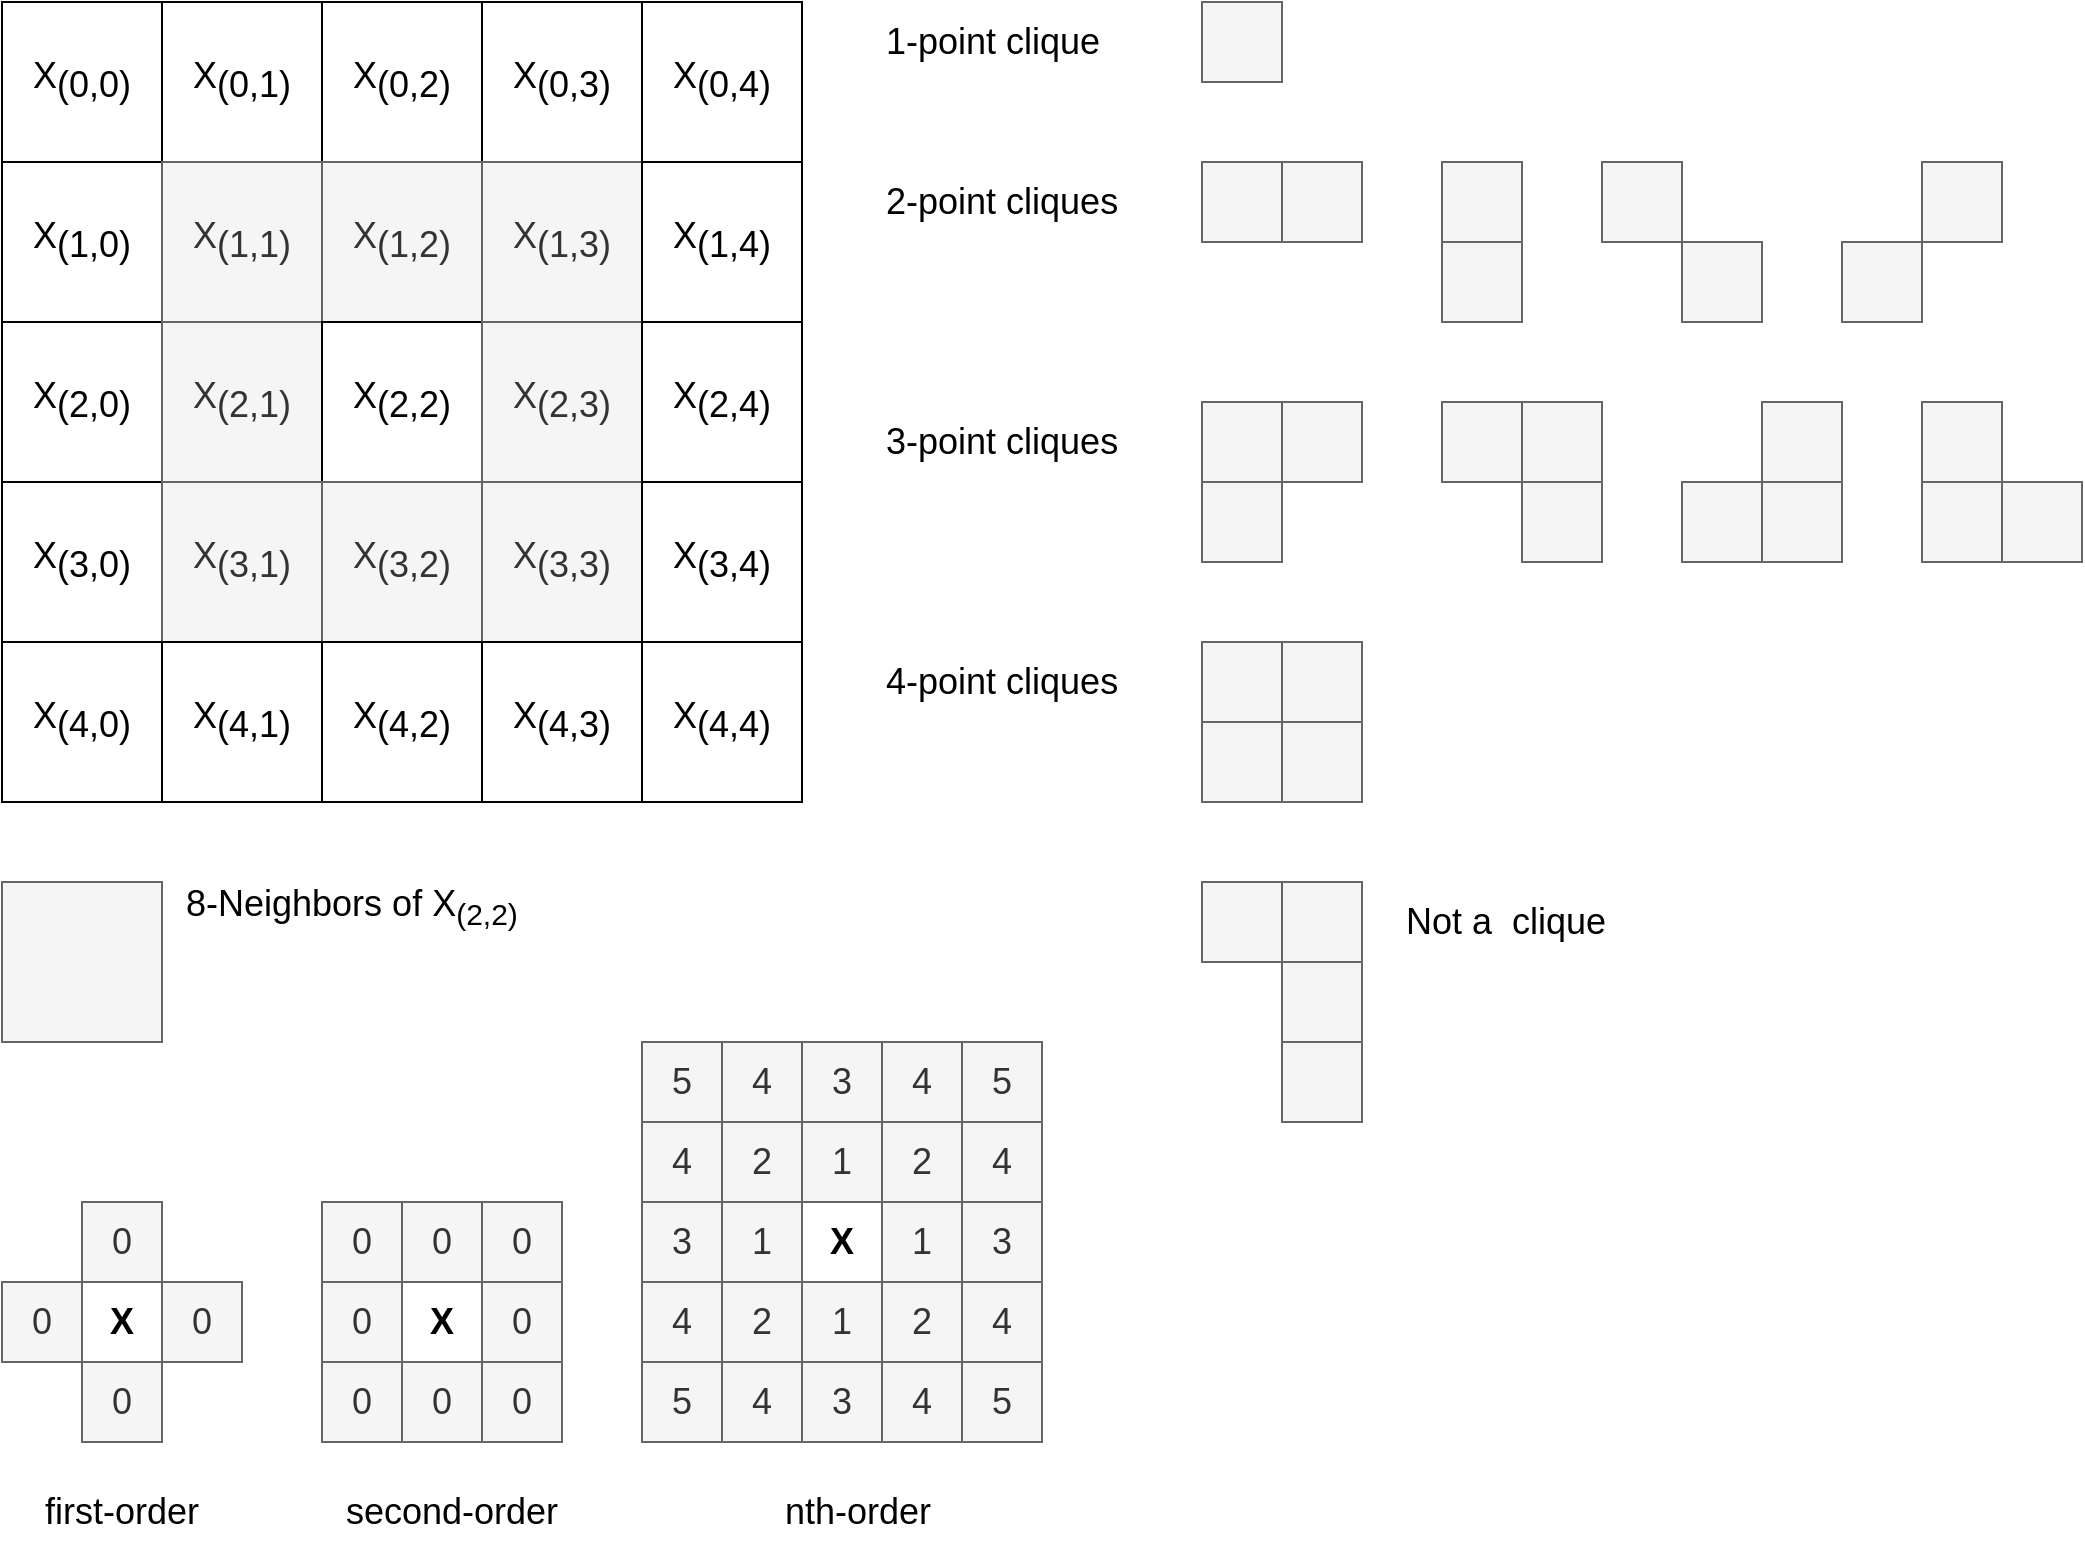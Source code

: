 <mxfile version="20.7.4" type="device"><diagram id="mRWkTtSqNni-Hah0iB3t" name="Page-1"><mxGraphModel dx="1232" dy="1187" grid="1" gridSize="10" guides="1" tooltips="1" connect="1" arrows="1" fold="1" page="1" pageScale="1" pageWidth="850" pageHeight="1100" math="0" shadow="0"><root><mxCell id="0"/><mxCell id="1" parent="0"/><mxCell id="FbA_lHcAxbxinxm_qdKy-1" value="" style="whiteSpace=wrap;html=1;aspect=fixed;" vertex="1" parent="1"><mxGeometry x="120" y="200" width="80" height="80" as="geometry"/></mxCell><mxCell id="FbA_lHcAxbxinxm_qdKy-2" value="X&lt;sub style=&quot;font-size: 18px;&quot;&gt;(0,0)&lt;/sub&gt;" style="text;html=1;strokeColor=none;fillColor=none;align=center;verticalAlign=middle;whiteSpace=wrap;rounded=0;strokeWidth=1;fontSize=18;" vertex="1" parent="1"><mxGeometry x="120" y="200" width="80" height="80" as="geometry"/></mxCell><mxCell id="FbA_lHcAxbxinxm_qdKy-3" value="" style="whiteSpace=wrap;html=1;aspect=fixed;" vertex="1" parent="1"><mxGeometry x="200" y="200" width="80" height="80" as="geometry"/></mxCell><mxCell id="FbA_lHcAxbxinxm_qdKy-4" value="X&lt;sub style=&quot;font-size: 18px;&quot;&gt;(0,1)&lt;/sub&gt;" style="text;html=1;strokeColor=none;fillColor=none;align=center;verticalAlign=middle;whiteSpace=wrap;rounded=0;strokeWidth=1;fontSize=18;" vertex="1" parent="1"><mxGeometry x="200" y="200" width="80" height="80" as="geometry"/></mxCell><mxCell id="FbA_lHcAxbxinxm_qdKy-5" value="" style="whiteSpace=wrap;html=1;aspect=fixed;" vertex="1" parent="1"><mxGeometry x="280" y="200" width="80" height="80" as="geometry"/></mxCell><mxCell id="FbA_lHcAxbxinxm_qdKy-6" value="X&lt;sub style=&quot;font-size: 18px;&quot;&gt;(0,2)&lt;/sub&gt;" style="text;html=1;strokeColor=none;fillColor=none;align=center;verticalAlign=middle;whiteSpace=wrap;rounded=0;strokeWidth=1;fontSize=18;" vertex="1" parent="1"><mxGeometry x="280" y="200" width="80" height="80" as="geometry"/></mxCell><mxCell id="FbA_lHcAxbxinxm_qdKy-7" value="" style="whiteSpace=wrap;html=1;aspect=fixed;" vertex="1" parent="1"><mxGeometry x="360" y="200" width="80" height="80" as="geometry"/></mxCell><mxCell id="FbA_lHcAxbxinxm_qdKy-8" value="X&lt;sub style=&quot;font-size: 18px;&quot;&gt;(0,3)&lt;/sub&gt;" style="text;html=1;strokeColor=none;fillColor=none;align=center;verticalAlign=middle;whiteSpace=wrap;rounded=0;strokeWidth=1;fontSize=18;" vertex="1" parent="1"><mxGeometry x="360" y="200" width="80" height="80" as="geometry"/></mxCell><mxCell id="FbA_lHcAxbxinxm_qdKy-9" value="" style="whiteSpace=wrap;html=1;aspect=fixed;" vertex="1" parent="1"><mxGeometry x="440" y="200" width="80" height="80" as="geometry"/></mxCell><mxCell id="FbA_lHcAxbxinxm_qdKy-10" value="X&lt;sub style=&quot;font-size: 18px;&quot;&gt;(0,4)&lt;/sub&gt;" style="text;html=1;strokeColor=none;fillColor=none;align=center;verticalAlign=middle;whiteSpace=wrap;rounded=0;strokeWidth=1;fontSize=18;" vertex="1" parent="1"><mxGeometry x="440" y="200" width="80" height="80" as="geometry"/></mxCell><mxCell id="FbA_lHcAxbxinxm_qdKy-11" value="" style="whiteSpace=wrap;html=1;aspect=fixed;" vertex="1" parent="1"><mxGeometry x="120" y="280" width="80" height="80" as="geometry"/></mxCell><mxCell id="FbA_lHcAxbxinxm_qdKy-12" value="X&lt;sub style=&quot;font-size: 18px;&quot;&gt;(1,0)&lt;/sub&gt;" style="text;html=1;strokeColor=none;fillColor=none;align=center;verticalAlign=middle;whiteSpace=wrap;rounded=0;strokeWidth=1;fontSize=18;" vertex="1" parent="1"><mxGeometry x="120" y="280" width="80" height="80" as="geometry"/></mxCell><mxCell id="FbA_lHcAxbxinxm_qdKy-13" value="" style="whiteSpace=wrap;html=1;aspect=fixed;" vertex="1" parent="1"><mxGeometry x="200" y="280" width="80" height="80" as="geometry"/></mxCell><mxCell id="FbA_lHcAxbxinxm_qdKy-14" value="X&lt;sub style=&quot;font-size: 18px;&quot;&gt;(1,1)&lt;/sub&gt;" style="text;html=1;strokeColor=#666666;fillColor=#f5f5f5;align=center;verticalAlign=middle;whiteSpace=wrap;rounded=0;strokeWidth=1;fontSize=18;fontColor=#333333;" vertex="1" parent="1"><mxGeometry x="200" y="280" width="80" height="80" as="geometry"/></mxCell><mxCell id="FbA_lHcAxbxinxm_qdKy-15" value="" style="whiteSpace=wrap;html=1;aspect=fixed;" vertex="1" parent="1"><mxGeometry x="280" y="280" width="80" height="80" as="geometry"/></mxCell><mxCell id="FbA_lHcAxbxinxm_qdKy-16" value="X&lt;sub style=&quot;font-size: 18px;&quot;&gt;(1,2)&lt;/sub&gt;" style="text;html=1;strokeColor=#666666;fillColor=#f5f5f5;align=center;verticalAlign=middle;whiteSpace=wrap;rounded=0;strokeWidth=1;fontSize=18;fontColor=#333333;" vertex="1" parent="1"><mxGeometry x="280" y="280" width="80" height="80" as="geometry"/></mxCell><mxCell id="FbA_lHcAxbxinxm_qdKy-17" value="" style="whiteSpace=wrap;html=1;aspect=fixed;" vertex="1" parent="1"><mxGeometry x="360" y="280" width="80" height="80" as="geometry"/></mxCell><mxCell id="FbA_lHcAxbxinxm_qdKy-18" value="X&lt;sub style=&quot;font-size: 18px;&quot;&gt;(1,3)&lt;/sub&gt;" style="text;html=1;strokeColor=#666666;fillColor=#f5f5f5;align=center;verticalAlign=middle;whiteSpace=wrap;rounded=0;strokeWidth=1;fontSize=18;fontColor=#333333;" vertex="1" parent="1"><mxGeometry x="360" y="280" width="80" height="80" as="geometry"/></mxCell><mxCell id="FbA_lHcAxbxinxm_qdKy-19" value="" style="whiteSpace=wrap;html=1;aspect=fixed;" vertex="1" parent="1"><mxGeometry x="440" y="280" width="80" height="80" as="geometry"/></mxCell><mxCell id="FbA_lHcAxbxinxm_qdKy-20" value="X&lt;sub style=&quot;font-size: 18px;&quot;&gt;(1,4)&lt;/sub&gt;" style="text;html=1;strokeColor=none;fillColor=none;align=center;verticalAlign=middle;whiteSpace=wrap;rounded=0;strokeWidth=1;fontSize=18;" vertex="1" parent="1"><mxGeometry x="440" y="280" width="80" height="80" as="geometry"/></mxCell><mxCell id="FbA_lHcAxbxinxm_qdKy-21" value="" style="whiteSpace=wrap;html=1;aspect=fixed;" vertex="1" parent="1"><mxGeometry x="120" y="360" width="80" height="80" as="geometry"/></mxCell><mxCell id="FbA_lHcAxbxinxm_qdKy-22" value="X&lt;sub style=&quot;font-size: 18px;&quot;&gt;(2,0)&lt;/sub&gt;" style="text;html=1;strokeColor=none;fillColor=none;align=center;verticalAlign=middle;whiteSpace=wrap;rounded=0;strokeWidth=1;fontSize=18;" vertex="1" parent="1"><mxGeometry x="120" y="360" width="80" height="80" as="geometry"/></mxCell><mxCell id="FbA_lHcAxbxinxm_qdKy-23" value="" style="whiteSpace=wrap;html=1;aspect=fixed;" vertex="1" parent="1"><mxGeometry x="200" y="360" width="80" height="80" as="geometry"/></mxCell><mxCell id="FbA_lHcAxbxinxm_qdKy-24" value="X&lt;sub style=&quot;font-size: 18px;&quot;&gt;(2,1)&lt;/sub&gt;" style="text;html=1;strokeColor=#666666;fillColor=#f5f5f5;align=center;verticalAlign=middle;whiteSpace=wrap;rounded=0;strokeWidth=1;fontSize=18;fontColor=#333333;" vertex="1" parent="1"><mxGeometry x="200" y="360" width="80" height="80" as="geometry"/></mxCell><mxCell id="FbA_lHcAxbxinxm_qdKy-25" value="" style="whiteSpace=wrap;html=1;aspect=fixed;" vertex="1" parent="1"><mxGeometry x="280" y="360" width="80" height="80" as="geometry"/></mxCell><mxCell id="FbA_lHcAxbxinxm_qdKy-26" value="X&lt;sub style=&quot;font-size: 18px;&quot;&gt;(2,2)&lt;/sub&gt;" style="text;html=1;strokeColor=none;fillColor=none;align=center;verticalAlign=middle;whiteSpace=wrap;rounded=0;strokeWidth=1;fontSize=18;" vertex="1" parent="1"><mxGeometry x="280" y="360" width="80" height="80" as="geometry"/></mxCell><mxCell id="FbA_lHcAxbxinxm_qdKy-27" value="" style="whiteSpace=wrap;html=1;aspect=fixed;" vertex="1" parent="1"><mxGeometry x="360" y="360" width="80" height="80" as="geometry"/></mxCell><mxCell id="FbA_lHcAxbxinxm_qdKy-28" value="X&lt;sub style=&quot;font-size: 18px;&quot;&gt;(2,3)&lt;/sub&gt;" style="text;html=1;strokeColor=#666666;fillColor=#f5f5f5;align=center;verticalAlign=middle;whiteSpace=wrap;rounded=0;strokeWidth=1;fontSize=18;fontColor=#333333;" vertex="1" parent="1"><mxGeometry x="360" y="360" width="80" height="80" as="geometry"/></mxCell><mxCell id="FbA_lHcAxbxinxm_qdKy-29" value="" style="whiteSpace=wrap;html=1;aspect=fixed;" vertex="1" parent="1"><mxGeometry x="440" y="360" width="80" height="80" as="geometry"/></mxCell><mxCell id="FbA_lHcAxbxinxm_qdKy-30" value="X&lt;sub style=&quot;font-size: 18px;&quot;&gt;(2,4)&lt;/sub&gt;" style="text;html=1;strokeColor=none;fillColor=none;align=center;verticalAlign=middle;whiteSpace=wrap;rounded=0;strokeWidth=1;fontSize=18;" vertex="1" parent="1"><mxGeometry x="440" y="360" width="80" height="80" as="geometry"/></mxCell><mxCell id="FbA_lHcAxbxinxm_qdKy-31" value="" style="whiteSpace=wrap;html=1;aspect=fixed;" vertex="1" parent="1"><mxGeometry x="120" y="440" width="80" height="80" as="geometry"/></mxCell><mxCell id="FbA_lHcAxbxinxm_qdKy-32" value="X&lt;sub style=&quot;font-size: 18px;&quot;&gt;(3,0)&lt;/sub&gt;" style="text;html=1;strokeColor=none;fillColor=none;align=center;verticalAlign=middle;whiteSpace=wrap;rounded=0;strokeWidth=1;fontSize=18;" vertex="1" parent="1"><mxGeometry x="120" y="440" width="80" height="80" as="geometry"/></mxCell><mxCell id="FbA_lHcAxbxinxm_qdKy-33" value="" style="whiteSpace=wrap;html=1;aspect=fixed;" vertex="1" parent="1"><mxGeometry x="200" y="440" width="80" height="80" as="geometry"/></mxCell><mxCell id="FbA_lHcAxbxinxm_qdKy-34" value="X&lt;sub style=&quot;font-size: 18px;&quot;&gt;(3,1)&lt;/sub&gt;" style="text;html=1;strokeColor=#666666;fillColor=#f5f5f5;align=center;verticalAlign=middle;whiteSpace=wrap;rounded=0;strokeWidth=1;fontSize=18;fontColor=#333333;" vertex="1" parent="1"><mxGeometry x="200" y="440" width="80" height="80" as="geometry"/></mxCell><mxCell id="FbA_lHcAxbxinxm_qdKy-35" value="" style="whiteSpace=wrap;html=1;aspect=fixed;" vertex="1" parent="1"><mxGeometry x="280" y="440" width="80" height="80" as="geometry"/></mxCell><mxCell id="FbA_lHcAxbxinxm_qdKy-36" value="X&lt;sub style=&quot;font-size: 18px;&quot;&gt;(3,2)&lt;/sub&gt;" style="text;html=1;strokeColor=#666666;fillColor=#f5f5f5;align=center;verticalAlign=middle;whiteSpace=wrap;rounded=0;strokeWidth=1;fontSize=18;fontColor=#333333;" vertex="1" parent="1"><mxGeometry x="280" y="440" width="80" height="80" as="geometry"/></mxCell><mxCell id="FbA_lHcAxbxinxm_qdKy-37" value="" style="whiteSpace=wrap;html=1;aspect=fixed;" vertex="1" parent="1"><mxGeometry x="360" y="440" width="80" height="80" as="geometry"/></mxCell><mxCell id="FbA_lHcAxbxinxm_qdKy-38" value="X&lt;sub style=&quot;font-size: 18px;&quot;&gt;(3,3)&lt;/sub&gt;" style="text;html=1;strokeColor=#666666;fillColor=#f5f5f5;align=center;verticalAlign=middle;whiteSpace=wrap;rounded=0;strokeWidth=1;fontSize=18;fontColor=#333333;" vertex="1" parent="1"><mxGeometry x="360" y="440" width="80" height="80" as="geometry"/></mxCell><mxCell id="FbA_lHcAxbxinxm_qdKy-39" value="" style="whiteSpace=wrap;html=1;aspect=fixed;" vertex="1" parent="1"><mxGeometry x="440" y="440" width="80" height="80" as="geometry"/></mxCell><mxCell id="FbA_lHcAxbxinxm_qdKy-40" value="X&lt;sub style=&quot;font-size: 18px;&quot;&gt;(3,4)&lt;/sub&gt;" style="text;html=1;strokeColor=none;fillColor=none;align=center;verticalAlign=middle;whiteSpace=wrap;rounded=0;strokeWidth=1;fontSize=18;" vertex="1" parent="1"><mxGeometry x="440" y="440" width="80" height="80" as="geometry"/></mxCell><mxCell id="FbA_lHcAxbxinxm_qdKy-41" value="" style="whiteSpace=wrap;html=1;aspect=fixed;" vertex="1" parent="1"><mxGeometry x="120" y="520" width="80" height="80" as="geometry"/></mxCell><mxCell id="FbA_lHcAxbxinxm_qdKy-42" value="X&lt;sub style=&quot;font-size: 18px;&quot;&gt;(4,0)&lt;/sub&gt;" style="text;html=1;strokeColor=none;fillColor=none;align=center;verticalAlign=middle;whiteSpace=wrap;rounded=0;strokeWidth=1;fontSize=18;" vertex="1" parent="1"><mxGeometry x="120" y="520" width="80" height="80" as="geometry"/></mxCell><mxCell id="FbA_lHcAxbxinxm_qdKy-43" value="" style="whiteSpace=wrap;html=1;aspect=fixed;" vertex="1" parent="1"><mxGeometry x="200" y="520" width="80" height="80" as="geometry"/></mxCell><mxCell id="FbA_lHcAxbxinxm_qdKy-44" value="X&lt;sub style=&quot;font-size: 18px;&quot;&gt;(4,1)&lt;/sub&gt;" style="text;html=1;strokeColor=none;fillColor=none;align=center;verticalAlign=middle;whiteSpace=wrap;rounded=0;strokeWidth=1;fontSize=18;" vertex="1" parent="1"><mxGeometry x="200" y="520" width="80" height="80" as="geometry"/></mxCell><mxCell id="FbA_lHcAxbxinxm_qdKy-45" value="" style="whiteSpace=wrap;html=1;aspect=fixed;" vertex="1" parent="1"><mxGeometry x="280" y="520" width="80" height="80" as="geometry"/></mxCell><mxCell id="FbA_lHcAxbxinxm_qdKy-46" value="X&lt;sub style=&quot;font-size: 18px;&quot;&gt;(4,2)&lt;/sub&gt;" style="text;html=1;strokeColor=none;fillColor=none;align=center;verticalAlign=middle;whiteSpace=wrap;rounded=0;strokeWidth=1;fontSize=18;" vertex="1" parent="1"><mxGeometry x="280" y="520" width="80" height="80" as="geometry"/></mxCell><mxCell id="FbA_lHcAxbxinxm_qdKy-47" value="" style="whiteSpace=wrap;html=1;aspect=fixed;" vertex="1" parent="1"><mxGeometry x="360" y="520" width="80" height="80" as="geometry"/></mxCell><mxCell id="FbA_lHcAxbxinxm_qdKy-48" value="X&lt;sub style=&quot;font-size: 18px;&quot;&gt;(4,3)&lt;/sub&gt;" style="text;html=1;strokeColor=none;fillColor=none;align=center;verticalAlign=middle;whiteSpace=wrap;rounded=0;strokeWidth=1;fontSize=18;" vertex="1" parent="1"><mxGeometry x="360" y="520" width="80" height="80" as="geometry"/></mxCell><mxCell id="FbA_lHcAxbxinxm_qdKy-49" value="" style="whiteSpace=wrap;html=1;aspect=fixed;" vertex="1" parent="1"><mxGeometry x="440" y="520" width="80" height="80" as="geometry"/></mxCell><mxCell id="FbA_lHcAxbxinxm_qdKy-50" value="X&lt;sub style=&quot;font-size: 18px;&quot;&gt;(4,4)&lt;/sub&gt;" style="text;html=1;strokeColor=none;fillColor=none;align=center;verticalAlign=middle;whiteSpace=wrap;rounded=0;strokeWidth=1;fontSize=18;" vertex="1" parent="1"><mxGeometry x="440" y="520" width="80" height="80" as="geometry"/></mxCell><mxCell id="FbA_lHcAxbxinxm_qdKy-51" value="" style="whiteSpace=wrap;html=1;aspect=fixed;strokeWidth=1;fontSize=18;fillColor=#f5f5f5;fontColor=#333333;strokeColor=#666666;" vertex="1" parent="1"><mxGeometry x="720" y="200" width="40" height="40" as="geometry"/></mxCell><mxCell id="FbA_lHcAxbxinxm_qdKy-52" value="" style="whiteSpace=wrap;html=1;aspect=fixed;strokeWidth=1;fontSize=18;fillColor=#f5f5f5;fontColor=#333333;strokeColor=#666666;" vertex="1" parent="1"><mxGeometry x="720" y="280" width="40" height="40" as="geometry"/></mxCell><mxCell id="FbA_lHcAxbxinxm_qdKy-53" value="" style="whiteSpace=wrap;html=1;aspect=fixed;strokeWidth=1;fontSize=18;fillColor=#f5f5f5;fontColor=#333333;strokeColor=#666666;" vertex="1" parent="1"><mxGeometry x="760" y="280" width="40" height="40" as="geometry"/></mxCell><mxCell id="FbA_lHcAxbxinxm_qdKy-54" value="" style="whiteSpace=wrap;html=1;aspect=fixed;strokeWidth=1;fontSize=18;fillColor=#f5f5f5;fontColor=#333333;strokeColor=#666666;" vertex="1" parent="1"><mxGeometry x="840" y="280" width="40" height="40" as="geometry"/></mxCell><mxCell id="FbA_lHcAxbxinxm_qdKy-55" value="" style="whiteSpace=wrap;html=1;aspect=fixed;strokeWidth=1;fontSize=18;fillColor=#f5f5f5;fontColor=#333333;strokeColor=#666666;" vertex="1" parent="1"><mxGeometry x="840" y="320" width="40" height="40" as="geometry"/></mxCell><mxCell id="FbA_lHcAxbxinxm_qdKy-56" value="" style="whiteSpace=wrap;html=1;aspect=fixed;strokeWidth=1;fontSize=18;fillColor=#f5f5f5;fontColor=#333333;strokeColor=#666666;" vertex="1" parent="1"><mxGeometry x="920" y="280" width="40" height="40" as="geometry"/></mxCell><mxCell id="FbA_lHcAxbxinxm_qdKy-57" value="" style="whiteSpace=wrap;html=1;aspect=fixed;strokeWidth=1;fontSize=18;fillColor=#f5f5f5;fontColor=#333333;strokeColor=#666666;" vertex="1" parent="1"><mxGeometry x="960" y="320" width="40" height="40" as="geometry"/></mxCell><mxCell id="FbA_lHcAxbxinxm_qdKy-58" value="" style="whiteSpace=wrap;html=1;aspect=fixed;strokeWidth=1;fontSize=18;fillColor=#f5f5f5;fontColor=#333333;strokeColor=#666666;" vertex="1" parent="1"><mxGeometry x="1080" y="280" width="40" height="40" as="geometry"/></mxCell><mxCell id="FbA_lHcAxbxinxm_qdKy-59" value="" style="whiteSpace=wrap;html=1;aspect=fixed;strokeWidth=1;fontSize=18;fillColor=#f5f5f5;fontColor=#333333;strokeColor=#666666;" vertex="1" parent="1"><mxGeometry x="1040" y="320" width="40" height="40" as="geometry"/></mxCell><mxCell id="FbA_lHcAxbxinxm_qdKy-60" value="" style="whiteSpace=wrap;html=1;aspect=fixed;strokeWidth=1;fontSize=18;fillColor=#f5f5f5;fontColor=#333333;strokeColor=#666666;" vertex="1" parent="1"><mxGeometry x="720" y="400" width="40" height="40" as="geometry"/></mxCell><mxCell id="FbA_lHcAxbxinxm_qdKy-61" value="" style="whiteSpace=wrap;html=1;aspect=fixed;strokeWidth=1;fontSize=18;fillColor=#f5f5f5;fontColor=#333333;strokeColor=#666666;" vertex="1" parent="1"><mxGeometry x="760" y="400" width="40" height="40" as="geometry"/></mxCell><mxCell id="FbA_lHcAxbxinxm_qdKy-62" value="" style="whiteSpace=wrap;html=1;aspect=fixed;strokeWidth=1;fontSize=18;fillColor=#f5f5f5;fontColor=#333333;strokeColor=#666666;" vertex="1" parent="1"><mxGeometry x="720" y="440" width="40" height="40" as="geometry"/></mxCell><mxCell id="FbA_lHcAxbxinxm_qdKy-63" value="" style="whiteSpace=wrap;html=1;aspect=fixed;strokeWidth=1;fontSize=18;fillColor=#f5f5f5;fontColor=#333333;strokeColor=#666666;" vertex="1" parent="1"><mxGeometry x="880" y="400" width="40" height="40" as="geometry"/></mxCell><mxCell id="FbA_lHcAxbxinxm_qdKy-64" value="" style="whiteSpace=wrap;html=1;aspect=fixed;strokeWidth=1;fontSize=18;fillColor=#f5f5f5;fontColor=#333333;strokeColor=#666666;" vertex="1" parent="1"><mxGeometry x="880" y="440" width="40" height="40" as="geometry"/></mxCell><mxCell id="FbA_lHcAxbxinxm_qdKy-65" value="" style="whiteSpace=wrap;html=1;aspect=fixed;strokeWidth=1;fontSize=18;fillColor=#f5f5f5;fontColor=#333333;strokeColor=#666666;" vertex="1" parent="1"><mxGeometry x="840" y="400" width="40" height="40" as="geometry"/></mxCell><mxCell id="FbA_lHcAxbxinxm_qdKy-66" value="" style="whiteSpace=wrap;html=1;aspect=fixed;strokeWidth=1;fontSize=18;fillColor=#f5f5f5;fontColor=#333333;strokeColor=#666666;" vertex="1" parent="1"><mxGeometry x="1000" y="400" width="40" height="40" as="geometry"/></mxCell><mxCell id="FbA_lHcAxbxinxm_qdKy-67" value="" style="whiteSpace=wrap;html=1;aspect=fixed;strokeWidth=1;fontSize=18;fillColor=#f5f5f5;fontColor=#333333;strokeColor=#666666;" vertex="1" parent="1"><mxGeometry x="960" y="440" width="40" height="40" as="geometry"/></mxCell><mxCell id="FbA_lHcAxbxinxm_qdKy-68" value="" style="whiteSpace=wrap;html=1;aspect=fixed;strokeWidth=1;fontSize=18;fillColor=#f5f5f5;fontColor=#333333;strokeColor=#666666;" vertex="1" parent="1"><mxGeometry x="1000" y="440" width="40" height="40" as="geometry"/></mxCell><mxCell id="FbA_lHcAxbxinxm_qdKy-69" value="" style="whiteSpace=wrap;html=1;aspect=fixed;strokeWidth=1;fontSize=18;fillColor=#f5f5f5;fontColor=#333333;strokeColor=#666666;" vertex="1" parent="1"><mxGeometry x="1080" y="400" width="40" height="40" as="geometry"/></mxCell><mxCell id="FbA_lHcAxbxinxm_qdKy-70" value="" style="whiteSpace=wrap;html=1;aspect=fixed;strokeWidth=1;fontSize=18;fillColor=#f5f5f5;fontColor=#333333;strokeColor=#666666;" vertex="1" parent="1"><mxGeometry x="1120" y="440" width="40" height="40" as="geometry"/></mxCell><mxCell id="FbA_lHcAxbxinxm_qdKy-71" value="" style="whiteSpace=wrap;html=1;aspect=fixed;strokeWidth=1;fontSize=18;fillColor=#f5f5f5;fontColor=#333333;strokeColor=#666666;" vertex="1" parent="1"><mxGeometry x="1080" y="440" width="40" height="40" as="geometry"/></mxCell><mxCell id="FbA_lHcAxbxinxm_qdKy-72" value="" style="whiteSpace=wrap;html=1;aspect=fixed;strokeWidth=1;fontSize=18;fillColor=#f5f5f5;fontColor=#333333;strokeColor=#666666;" vertex="1" parent="1"><mxGeometry x="720" y="520" width="40" height="40" as="geometry"/></mxCell><mxCell id="FbA_lHcAxbxinxm_qdKy-73" value="" style="whiteSpace=wrap;html=1;aspect=fixed;strokeWidth=1;fontSize=18;fillColor=#f5f5f5;fontColor=#333333;strokeColor=#666666;" vertex="1" parent="1"><mxGeometry x="760" y="520" width="40" height="40" as="geometry"/></mxCell><mxCell id="FbA_lHcAxbxinxm_qdKy-74" value="" style="whiteSpace=wrap;html=1;aspect=fixed;strokeWidth=1;fontSize=18;fillColor=#f5f5f5;fontColor=#333333;strokeColor=#666666;" vertex="1" parent="1"><mxGeometry x="720" y="560" width="40" height="40" as="geometry"/></mxCell><mxCell id="FbA_lHcAxbxinxm_qdKy-75" value="" style="whiteSpace=wrap;html=1;aspect=fixed;strokeWidth=1;fontSize=18;fillColor=#f5f5f5;fontColor=#333333;strokeColor=#666666;" vertex="1" parent="1"><mxGeometry x="760" y="560" width="40" height="40" as="geometry"/></mxCell><mxCell id="FbA_lHcAxbxinxm_qdKy-76" value="" style="whiteSpace=wrap;html=1;aspect=fixed;strokeWidth=1;fontSize=18;fillColor=#f5f5f5;fontColor=#333333;strokeColor=#666666;" vertex="1" parent="1"><mxGeometry x="760" y="640" width="40" height="40" as="geometry"/></mxCell><mxCell id="FbA_lHcAxbxinxm_qdKy-77" value="" style="whiteSpace=wrap;html=1;aspect=fixed;strokeWidth=1;fontSize=18;fillColor=#f5f5f5;fontColor=#333333;strokeColor=#666666;" vertex="1" parent="1"><mxGeometry x="760" y="680" width="40" height="40" as="geometry"/></mxCell><mxCell id="FbA_lHcAxbxinxm_qdKy-78" value="" style="whiteSpace=wrap;html=1;aspect=fixed;strokeWidth=1;fontSize=18;fillColor=#f5f5f5;fontColor=#333333;strokeColor=#666666;" vertex="1" parent="1"><mxGeometry x="720" y="640" width="40" height="40" as="geometry"/></mxCell><mxCell id="FbA_lHcAxbxinxm_qdKy-79" value="" style="whiteSpace=wrap;html=1;aspect=fixed;strokeWidth=1;fontSize=18;fillColor=#f5f5f5;fontColor=#333333;strokeColor=#666666;" vertex="1" parent="1"><mxGeometry x="760" y="720" width="40" height="40" as="geometry"/></mxCell><mxCell id="FbA_lHcAxbxinxm_qdKy-80" value="1-point clique" style="text;html=1;strokeColor=none;fillColor=none;align=left;verticalAlign=middle;whiteSpace=wrap;rounded=0;strokeWidth=1;fontSize=18;" vertex="1" parent="1"><mxGeometry x="560" y="200" width="120" height="40" as="geometry"/></mxCell><mxCell id="FbA_lHcAxbxinxm_qdKy-81" value="2-point cliques" style="text;html=1;strokeColor=none;fillColor=none;align=left;verticalAlign=middle;whiteSpace=wrap;rounded=0;strokeWidth=1;fontSize=18;" vertex="1" parent="1"><mxGeometry x="560" y="280" width="120" height="40" as="geometry"/></mxCell><mxCell id="FbA_lHcAxbxinxm_qdKy-82" value="3-point cliques" style="text;html=1;strokeColor=none;fillColor=none;align=left;verticalAlign=middle;whiteSpace=wrap;rounded=0;strokeWidth=1;fontSize=18;" vertex="1" parent="1"><mxGeometry x="560" y="400" width="120" height="40" as="geometry"/></mxCell><mxCell id="FbA_lHcAxbxinxm_qdKy-83" value="4-point cliques" style="text;html=1;strokeColor=none;fillColor=none;align=left;verticalAlign=middle;whiteSpace=wrap;rounded=0;strokeWidth=1;fontSize=18;" vertex="1" parent="1"><mxGeometry x="560" y="520" width="120" height="40" as="geometry"/></mxCell><mxCell id="FbA_lHcAxbxinxm_qdKy-84" value="Not a&amp;nbsp; clique" style="text;html=1;strokeColor=none;fillColor=none;align=left;verticalAlign=middle;whiteSpace=wrap;rounded=0;strokeWidth=1;fontSize=18;" vertex="1" parent="1"><mxGeometry x="820" y="640" width="120" height="40" as="geometry"/></mxCell><mxCell id="FbA_lHcAxbxinxm_qdKy-85" value="" style="whiteSpace=wrap;html=1;aspect=fixed;fillColor=#f5f5f5;fontColor=#333333;strokeColor=#666666;" vertex="1" parent="1"><mxGeometry x="120" y="640" width="80" height="80" as="geometry"/></mxCell><mxCell id="FbA_lHcAxbxinxm_qdKy-87" value="8-Neighbors of X&lt;sub&gt;(2,2)&lt;/sub&gt;" style="text;html=1;strokeColor=none;fillColor=none;align=left;verticalAlign=middle;whiteSpace=wrap;rounded=0;strokeWidth=1;fontSize=18;" vertex="1" parent="1"><mxGeometry x="210" y="633" width="190" height="40" as="geometry"/></mxCell><mxCell id="FbA_lHcAxbxinxm_qdKy-88" value="0" style="whiteSpace=wrap;html=1;aspect=fixed;strokeWidth=1;fontSize=18;fillColor=#f5f5f5;fontColor=#333333;strokeColor=#666666;" vertex="1" parent="1"><mxGeometry x="120" y="840" width="40" height="40" as="geometry"/></mxCell><mxCell id="FbA_lHcAxbxinxm_qdKy-89" value="0" style="whiteSpace=wrap;html=1;aspect=fixed;strokeWidth=1;fontSize=18;fillColor=#f5f5f5;fontColor=#333333;strokeColor=#666666;" vertex="1" parent="1"><mxGeometry x="160" y="800" width="40" height="40" as="geometry"/></mxCell><mxCell id="FbA_lHcAxbxinxm_qdKy-90" value="0" style="whiteSpace=wrap;html=1;aspect=fixed;strokeWidth=1;fontSize=18;fillColor=#f5f5f5;fontColor=#333333;strokeColor=#666666;" vertex="1" parent="1"><mxGeometry x="200" y="840" width="40" height="40" as="geometry"/></mxCell><mxCell id="FbA_lHcAxbxinxm_qdKy-91" value="0" style="whiteSpace=wrap;html=1;aspect=fixed;strokeWidth=1;fontSize=18;fillColor=#f5f5f5;fontColor=#333333;strokeColor=#666666;" vertex="1" parent="1"><mxGeometry x="160" y="880" width="40" height="40" as="geometry"/></mxCell><mxCell id="FbA_lHcAxbxinxm_qdKy-92" value="X" style="text;html=1;strokeColor=none;fillColor=none;align=center;verticalAlign=middle;whiteSpace=wrap;rounded=0;strokeWidth=1;fontSize=18;fontStyle=1" vertex="1" parent="1"><mxGeometry x="160" y="840" width="40" height="40" as="geometry"/></mxCell><mxCell id="FbA_lHcAxbxinxm_qdKy-93" value="0" style="whiteSpace=wrap;html=1;aspect=fixed;strokeWidth=1;fontSize=18;fillColor=#f5f5f5;fontColor=#333333;strokeColor=#666666;" vertex="1" parent="1"><mxGeometry x="280" y="840" width="40" height="40" as="geometry"/></mxCell><mxCell id="FbA_lHcAxbxinxm_qdKy-94" value="0" style="whiteSpace=wrap;html=1;aspect=fixed;strokeWidth=1;fontSize=18;fillColor=#f5f5f5;fontColor=#333333;strokeColor=#666666;" vertex="1" parent="1"><mxGeometry x="320" y="800" width="40" height="40" as="geometry"/></mxCell><mxCell id="FbA_lHcAxbxinxm_qdKy-95" value="0" style="whiteSpace=wrap;html=1;aspect=fixed;strokeWidth=1;fontSize=18;fillColor=#f5f5f5;fontColor=#333333;strokeColor=#666666;" vertex="1" parent="1"><mxGeometry x="360" y="840" width="40" height="40" as="geometry"/></mxCell><mxCell id="FbA_lHcAxbxinxm_qdKy-96" value="0" style="whiteSpace=wrap;html=1;aspect=fixed;strokeWidth=1;fontSize=18;fillColor=#f5f5f5;fontColor=#333333;strokeColor=#666666;" vertex="1" parent="1"><mxGeometry x="320" y="880" width="40" height="40" as="geometry"/></mxCell><mxCell id="FbA_lHcAxbxinxm_qdKy-97" value="X" style="text;html=1;strokeColor=none;fillColor=none;align=center;verticalAlign=middle;whiteSpace=wrap;rounded=0;strokeWidth=1;fontSize=18;fontStyle=1" vertex="1" parent="1"><mxGeometry x="320" y="840" width="40" height="40" as="geometry"/></mxCell><mxCell id="FbA_lHcAxbxinxm_qdKy-98" value="0" style="whiteSpace=wrap;html=1;aspect=fixed;strokeWidth=1;fontSize=18;fillColor=#f5f5f5;fontColor=#333333;strokeColor=#666666;" vertex="1" parent="1"><mxGeometry x="280" y="800" width="40" height="40" as="geometry"/></mxCell><mxCell id="FbA_lHcAxbxinxm_qdKy-99" value="0" style="whiteSpace=wrap;html=1;aspect=fixed;strokeWidth=1;fontSize=18;fillColor=#f5f5f5;fontColor=#333333;strokeColor=#666666;" vertex="1" parent="1"><mxGeometry x="360" y="800" width="40" height="40" as="geometry"/></mxCell><mxCell id="FbA_lHcAxbxinxm_qdKy-100" value="0" style="whiteSpace=wrap;html=1;aspect=fixed;strokeWidth=1;fontSize=18;fillColor=#f5f5f5;fontColor=#333333;strokeColor=#666666;" vertex="1" parent="1"><mxGeometry x="280" y="880" width="40" height="40" as="geometry"/></mxCell><mxCell id="FbA_lHcAxbxinxm_qdKy-101" value="0" style="whiteSpace=wrap;html=1;aspect=fixed;strokeWidth=1;fontSize=18;fillColor=#f5f5f5;fontColor=#333333;strokeColor=#666666;" vertex="1" parent="1"><mxGeometry x="360" y="880" width="40" height="40" as="geometry"/></mxCell><mxCell id="FbA_lHcAxbxinxm_qdKy-102" value="4" style="whiteSpace=wrap;html=1;aspect=fixed;strokeWidth=1;fontSize=18;fillColor=#f5f5f5;fontColor=#333333;strokeColor=#666666;" vertex="1" parent="1"><mxGeometry x="440" y="760" width="40" height="40" as="geometry"/></mxCell><mxCell id="FbA_lHcAxbxinxm_qdKy-103" value="4" style="whiteSpace=wrap;html=1;aspect=fixed;strokeWidth=1;fontSize=18;fillColor=#f5f5f5;fontColor=#333333;strokeColor=#666666;" vertex="1" parent="1"><mxGeometry x="480" y="720" width="40" height="40" as="geometry"/></mxCell><mxCell id="FbA_lHcAxbxinxm_qdKy-104" value="1" style="whiteSpace=wrap;html=1;aspect=fixed;strokeWidth=1;fontSize=18;fillColor=#f5f5f5;fontColor=#333333;strokeColor=#666666;" vertex="1" parent="1"><mxGeometry x="520" y="760" width="40" height="40" as="geometry"/></mxCell><mxCell id="FbA_lHcAxbxinxm_qdKy-105" value="1" style="whiteSpace=wrap;html=1;aspect=fixed;strokeWidth=1;fontSize=18;fillColor=#f5f5f5;fontColor=#333333;strokeColor=#666666;" vertex="1" parent="1"><mxGeometry x="480" y="800" width="40" height="40" as="geometry"/></mxCell><mxCell id="FbA_lHcAxbxinxm_qdKy-106" value="X" style="text;html=1;strokeColor=none;fillColor=none;align=center;verticalAlign=middle;whiteSpace=wrap;rounded=0;strokeWidth=1;fontSize=18;fontStyle=1" vertex="1" parent="1"><mxGeometry x="520" y="800" width="40" height="40" as="geometry"/></mxCell><mxCell id="FbA_lHcAxbxinxm_qdKy-107" value="5" style="whiteSpace=wrap;html=1;aspect=fixed;strokeWidth=1;fontSize=18;fillColor=#f5f5f5;fontColor=#333333;strokeColor=#666666;" vertex="1" parent="1"><mxGeometry x="440" y="720" width="40" height="40" as="geometry"/></mxCell><mxCell id="FbA_lHcAxbxinxm_qdKy-108" value="3" style="whiteSpace=wrap;html=1;aspect=fixed;strokeWidth=1;fontSize=18;fillColor=#f5f5f5;fontColor=#333333;strokeColor=#666666;" vertex="1" parent="1"><mxGeometry x="520" y="720" width="40" height="40" as="geometry"/></mxCell><mxCell id="FbA_lHcAxbxinxm_qdKy-109" value="3" style="whiteSpace=wrap;html=1;aspect=fixed;strokeWidth=1;fontSize=18;fillColor=#f5f5f5;fontColor=#333333;strokeColor=#666666;" vertex="1" parent="1"><mxGeometry x="440" y="800" width="40" height="40" as="geometry"/></mxCell><mxCell id="FbA_lHcAxbxinxm_qdKy-110" value="2" style="whiteSpace=wrap;html=1;aspect=fixed;strokeWidth=1;fontSize=18;fillColor=#f5f5f5;fontColor=#333333;strokeColor=#666666;" vertex="1" parent="1"><mxGeometry x="480" y="760" width="40" height="40" as="geometry"/></mxCell><mxCell id="FbA_lHcAxbxinxm_qdKy-111" value="4" style="whiteSpace=wrap;html=1;aspect=fixed;strokeWidth=1;fontSize=18;fillColor=#f5f5f5;fontColor=#333333;strokeColor=#666666;" vertex="1" parent="1"><mxGeometry x="440" y="840" width="40" height="40" as="geometry"/></mxCell><mxCell id="FbA_lHcAxbxinxm_qdKy-112" value="4" style="whiteSpace=wrap;html=1;aspect=fixed;strokeWidth=1;fontSize=18;fillColor=#f5f5f5;fontColor=#333333;strokeColor=#666666;" vertex="1" parent="1"><mxGeometry x="480" y="880" width="40" height="40" as="geometry"/></mxCell><mxCell id="FbA_lHcAxbxinxm_qdKy-113" value="5" style="whiteSpace=wrap;html=1;aspect=fixed;strokeWidth=1;fontSize=18;fillColor=#f5f5f5;fontColor=#333333;strokeColor=#666666;" vertex="1" parent="1"><mxGeometry x="440" y="880" width="40" height="40" as="geometry"/></mxCell><mxCell id="FbA_lHcAxbxinxm_qdKy-114" value="2" style="whiteSpace=wrap;html=1;aspect=fixed;strokeWidth=1;fontSize=18;fillColor=#f5f5f5;fontColor=#333333;strokeColor=#666666;" vertex="1" parent="1"><mxGeometry x="480" y="840" width="40" height="40" as="geometry"/></mxCell><mxCell id="FbA_lHcAxbxinxm_qdKy-115" value="4" style="whiteSpace=wrap;html=1;aspect=fixed;strokeWidth=1;fontSize=18;fillColor=#f5f5f5;fontColor=#333333;strokeColor=#666666;" vertex="1" parent="1"><mxGeometry x="560" y="720" width="40" height="40" as="geometry"/></mxCell><mxCell id="FbA_lHcAxbxinxm_qdKy-116" value="4" style="whiteSpace=wrap;html=1;aspect=fixed;strokeWidth=1;fontSize=18;fillColor=#f5f5f5;fontColor=#333333;strokeColor=#666666;" vertex="1" parent="1"><mxGeometry x="600" y="760" width="40" height="40" as="geometry"/></mxCell><mxCell id="FbA_lHcAxbxinxm_qdKy-117" value="5" style="whiteSpace=wrap;html=1;aspect=fixed;strokeWidth=1;fontSize=18;fillColor=#f5f5f5;fontColor=#333333;strokeColor=#666666;" vertex="1" parent="1"><mxGeometry x="600" y="720" width="40" height="40" as="geometry"/></mxCell><mxCell id="FbA_lHcAxbxinxm_qdKy-118" value="2" style="whiteSpace=wrap;html=1;aspect=fixed;strokeWidth=1;fontSize=18;fillColor=#f5f5f5;fontColor=#333333;strokeColor=#666666;" vertex="1" parent="1"><mxGeometry x="560" y="760" width="40" height="40" as="geometry"/></mxCell><mxCell id="FbA_lHcAxbxinxm_qdKy-119" value="1" style="whiteSpace=wrap;html=1;aspect=fixed;strokeWidth=1;fontSize=18;fillColor=#f5f5f5;fontColor=#333333;strokeColor=#666666;" vertex="1" parent="1"><mxGeometry x="560" y="800" width="40" height="40" as="geometry"/></mxCell><mxCell id="FbA_lHcAxbxinxm_qdKy-120" value="4" style="whiteSpace=wrap;html=1;aspect=fixed;strokeWidth=1;fontSize=18;fillColor=#f5f5f5;fontColor=#333333;strokeColor=#666666;" vertex="1" parent="1"><mxGeometry x="600" y="840" width="40" height="40" as="geometry"/></mxCell><mxCell id="FbA_lHcAxbxinxm_qdKy-121" value="3" style="whiteSpace=wrap;html=1;aspect=fixed;strokeWidth=1;fontSize=18;fillColor=#f5f5f5;fontColor=#333333;strokeColor=#666666;" vertex="1" parent="1"><mxGeometry x="600" y="800" width="40" height="40" as="geometry"/></mxCell><mxCell id="FbA_lHcAxbxinxm_qdKy-122" value="2" style="whiteSpace=wrap;html=1;aspect=fixed;strokeWidth=1;fontSize=18;fillColor=#f5f5f5;fontColor=#333333;strokeColor=#666666;" vertex="1" parent="1"><mxGeometry x="560" y="840" width="40" height="40" as="geometry"/></mxCell><mxCell id="FbA_lHcAxbxinxm_qdKy-123" value="1" style="whiteSpace=wrap;html=1;aspect=fixed;strokeWidth=1;fontSize=18;fillColor=#f5f5f5;fontColor=#333333;strokeColor=#666666;" vertex="1" parent="1"><mxGeometry x="520" y="840" width="40" height="40" as="geometry"/></mxCell><mxCell id="FbA_lHcAxbxinxm_qdKy-124" value="5" style="whiteSpace=wrap;html=1;aspect=fixed;strokeWidth=1;fontSize=18;fillColor=#f5f5f5;fontColor=#333333;strokeColor=#666666;" vertex="1" parent="1"><mxGeometry x="600" y="880" width="40" height="40" as="geometry"/></mxCell><mxCell id="FbA_lHcAxbxinxm_qdKy-125" value="4" style="whiteSpace=wrap;html=1;aspect=fixed;strokeWidth=1;fontSize=18;fillColor=#f5f5f5;fontColor=#333333;strokeColor=#666666;" vertex="1" parent="1"><mxGeometry x="560" y="880" width="40" height="40" as="geometry"/></mxCell><mxCell id="FbA_lHcAxbxinxm_qdKy-126" value="3" style="whiteSpace=wrap;html=1;aspect=fixed;strokeWidth=1;fontSize=18;fillColor=#f5f5f5;fontColor=#333333;strokeColor=#666666;" vertex="1" parent="1"><mxGeometry x="520" y="880" width="40" height="40" as="geometry"/></mxCell><mxCell id="FbA_lHcAxbxinxm_qdKy-127" value="ﬁrst-order" style="text;html=1;strokeColor=none;fillColor=none;align=center;verticalAlign=middle;whiteSpace=wrap;rounded=0;strokeWidth=1;fontSize=18;" vertex="1" parent="1"><mxGeometry x="140" y="940" width="80" height="30" as="geometry"/></mxCell><mxCell id="FbA_lHcAxbxinxm_qdKy-128" value="second-order" style="text;html=1;strokeColor=none;fillColor=none;align=center;verticalAlign=middle;whiteSpace=wrap;rounded=0;strokeWidth=1;fontSize=18;" vertex="1" parent="1"><mxGeometry x="280" y="940" width="130" height="30" as="geometry"/></mxCell><mxCell id="FbA_lHcAxbxinxm_qdKy-129" value="nth-order" style="text;html=1;strokeColor=none;fillColor=none;align=center;verticalAlign=middle;whiteSpace=wrap;rounded=0;strokeWidth=1;fontSize=18;" vertex="1" parent="1"><mxGeometry x="483" y="940" width="130" height="30" as="geometry"/></mxCell></root></mxGraphModel></diagram></mxfile>